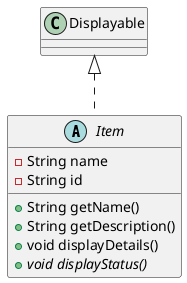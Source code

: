 @startuml
abstract class Item {
- String name
- String id
+ String getName()
+ String getDescription()
+ void displayDetails()
+ {abstract}void displayStatus()
}


Displayable <|.. Item
@enduml